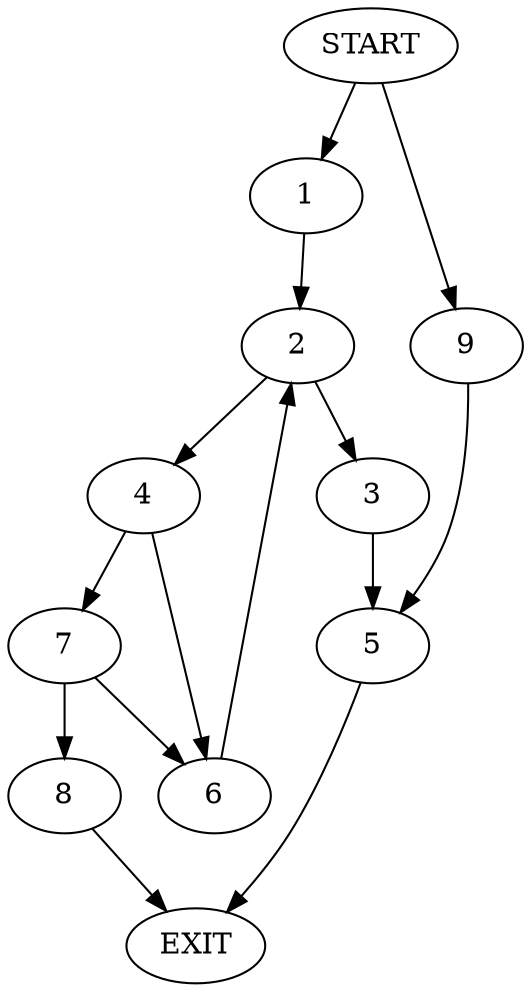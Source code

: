 digraph {
0 [label="START"]
10 [label="EXIT"]
0 -> 1
1 -> 2
2 -> 3
2 -> 4
3 -> 5
4 -> 6
4 -> 7
6 -> 2
7 -> 6
7 -> 8
8 -> 10
5 -> 10
0 -> 9
9 -> 5
}
